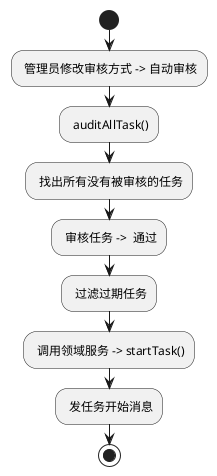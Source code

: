 @startuml
'https://plantuml.com/activity-diagram-beta

start

    : 管理员修改审核方式 -> 自动审核;
    : auditAllTask();
    : 找出所有没有被审核的任务;
    : 审核任务 ->  通过;
    : 过滤过期任务;
    : 调用领域服务 -> startTask();
    : 发任务开始消息;

stop

@enduml